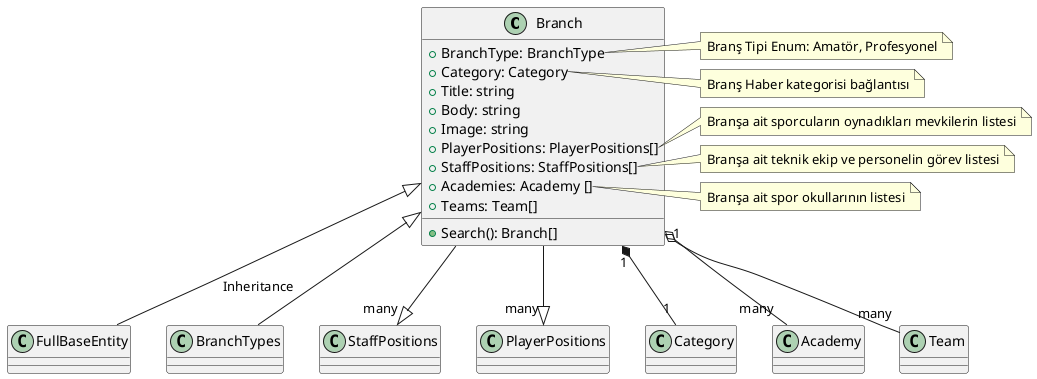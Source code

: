 @startuml Branch Class Diagram

class Branch  {
    + BranchType: BranchType
    + Category: Category
    + Title: string
    + Body: string
    + Image: string
    + PlayerPositions: PlayerPositions[]
    + StaffPositions: StaffPositions[]
    + Academies: Academy []
    + Teams: Team[]

    + Search(): Branch[]
}

Branch <|-- FullBaseEntity: Inheritance
Branch <|-- BranchTypes
Branch --|> "many" StaffPositions
Branch --|> "many" PlayerPositions
Branch "1" *-- "1" Category
Branch o-- "many" Academy
Branch "1" o-- "many" Team

note right of Branch::BranchType
Branş Tipi Enum: Amatör, Profesyonel
end note

note right of Branch::Category
Branş Haber kategorisi bağlantısı
end note

note right of Branch::PlayerPositions
Branşa ait sporcuların oynadıkları mevkilerin listesi
end note

note right of Branch::StaffPositions
Branşa ait teknik ekip ve personelin görev listesi
end note

note right of Branch::Academies
Branşa ait spor okullarının listesi
end note
 
@enduml